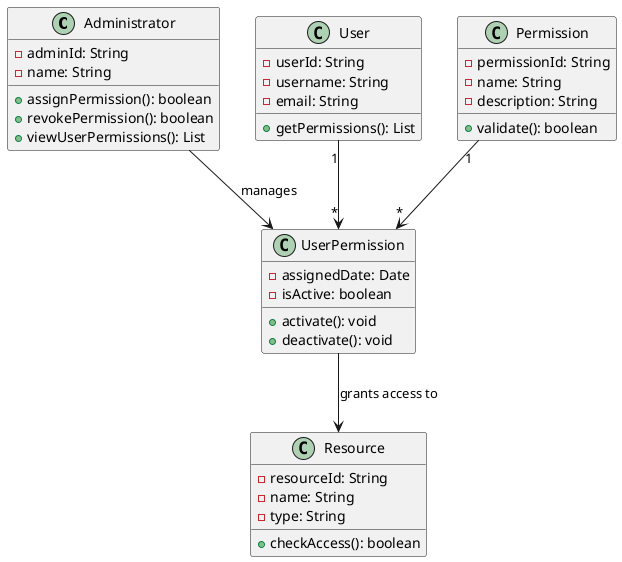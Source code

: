 @startuml
class Administrator {
    - adminId: String
    - name: String
    + assignPermission(): boolean
    + revokePermission(): boolean
    + viewUserPermissions(): List
}

class User {
    - userId: String
    - username: String
    - email: String
    + getPermissions(): List
}

class Permission {
    - permissionId: String
    - name: String
    - description: String
    + validate(): boolean
}

class Resource {
    - resourceId: String
    - name: String
    - type: String
    + checkAccess(): boolean
}

class UserPermission {
    - assignedDate: Date
    - isActive: boolean
    + activate(): void
    + deactivate(): void
}

Administrator --> UserPermission : manages
User "1" --> "*" UserPermission
Permission "1" --> "*" UserPermission
UserPermission --> Resource : grants access to
@enduml